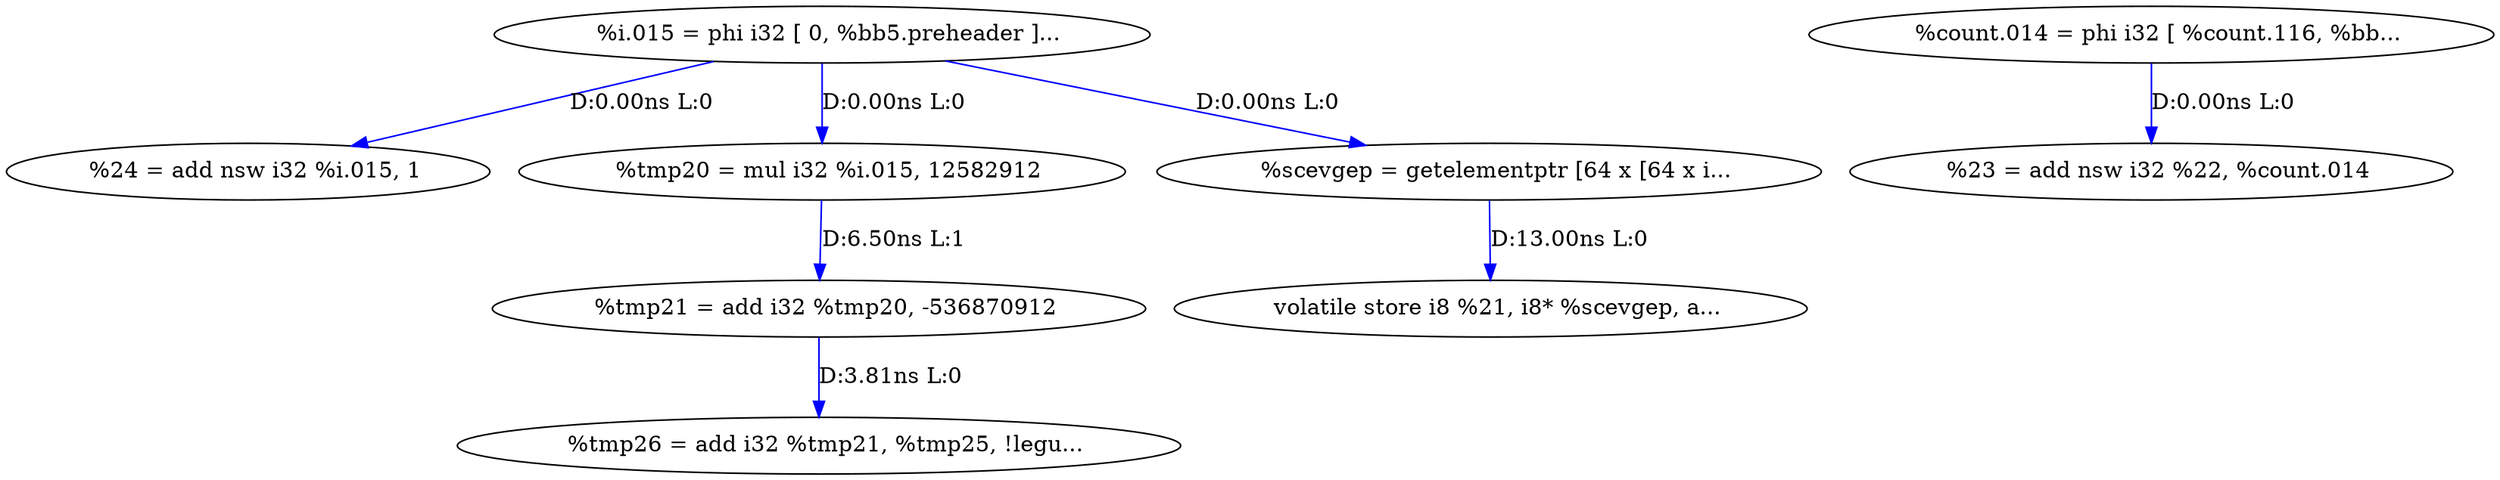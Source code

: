 digraph {
Node0xb197678[label="  %24 = add nsw i32 %i.015, 1"];
Node0xb194a80[label="  %i.015 = phi i32 [ 0, %bb5.preheader ]..."];
Node0xb194a80 -> Node0xb197678[label="D:0.00ns L:0",color=blue];
Node0xb195c90[label="  %tmp20 = mul i32 %i.015, 12582912"];
Node0xb194a80 -> Node0xb195c90[label="D:0.00ns L:0",color=blue];
Node0xb195bf0[label="  %scevgep = getelementptr [64 x [64 x i..."];
Node0xb194a80 -> Node0xb195bf0[label="D:0.00ns L:0",color=blue];
Node0xb194378[label="  %23 = add nsw i32 %22, %count.014"];
Node0xb194b20[label="  %count.014 = phi i32 [ %count.116, %bb..."];
Node0xb194b20 -> Node0xb194378[label="D:0.00ns L:0",color=blue];
Node0xb1975d8[label="  volatile store i8 %21, i8* %scevgep, a..."];
Node0xb195bf0 -> Node0xb1975d8[label="D:13.00ns L:0",color=blue];
Node0xb195d30[label="  %tmp21 = add i32 %tmp20, -536870912"];
Node0xb195c90 -> Node0xb195d30[label="D:6.50ns L:1",color=blue];
Node0xb196cd0[label="  %tmp26 = add i32 %tmp21, %tmp25, !legu..."];
Node0xb195d30 -> Node0xb196cd0[label="D:3.81ns L:0",color=blue];
}
